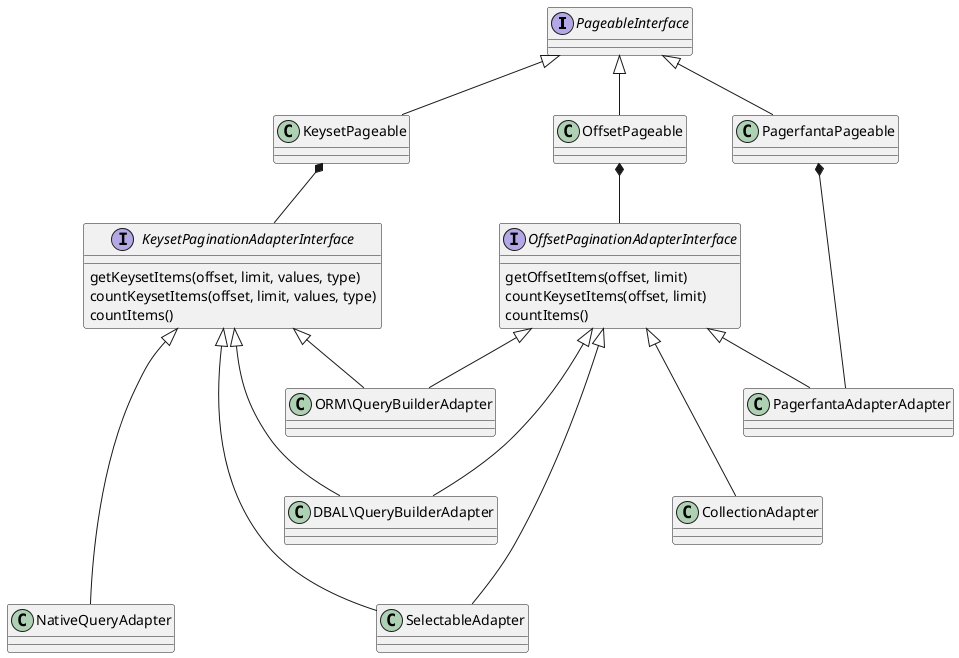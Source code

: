 @startuml adapter

interface PageableInterface {
}

class KeysetPageable {
}

PageableInterface <|-- KeysetPageable

class OffsetPageable {
}

PageableInterface <|-- OffsetPageable

interface KeysetPaginationAdapterInterface {
    getKeysetItems(offset, limit, values, type)
    countKeysetItems(offset, limit, values, type)
    countItems()
}

KeysetPageable *-- KeysetPaginationAdapterInterface

interface OffsetPaginationAdapterInterface {
    getOffsetItems(offset, limit)
    countKeysetItems(offset, limit)
    countItems()
}

OffsetPageable *-- OffsetPaginationAdapterInterface

class CollectionAdapter {
}

OffsetPaginationAdapterInterface <|--- CollectionAdapter

class SelectableAdapter {
}

KeysetPaginationAdapterInterface <|---- SelectableAdapter
OffsetPaginationAdapterInterface <|---- SelectableAdapter

class DBAL\QueryBuilderAdapter {
}

KeysetPaginationAdapterInterface <|--- DBAL\QueryBuilderAdapter
OffsetPaginationAdapterInterface <|--- DBAL\QueryBuilderAdapter

class ORM\QueryBuilderAdapter {
}

KeysetPaginationAdapterInterface <|-- ORM\QueryBuilderAdapter
OffsetPaginationAdapterInterface <|-- ORM\QueryBuilderAdapter

class NativeQueryAdapter {
}

KeysetPaginationAdapterInterface <|---- NativeQueryAdapter

class PagerfantaAdapterAdapter {
}

OffsetPaginationAdapterInterface <|-- PagerfantaAdapterAdapter

class PagerfantaPageable {
}

PageableInterface <|-- PagerfantaPageable
PagerfantaPageable *--- PagerfantaAdapterAdapter

@enduml